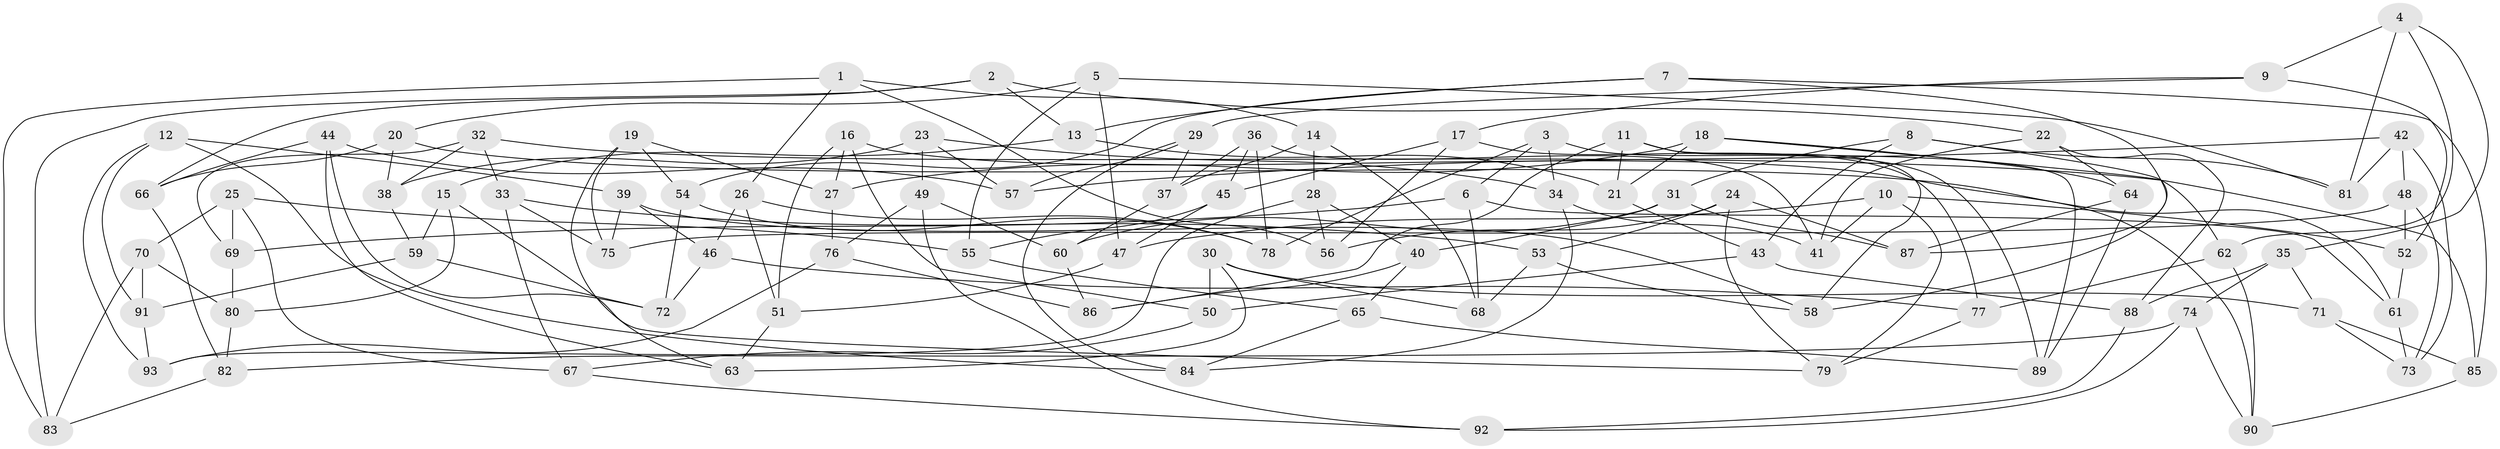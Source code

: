// coarse degree distribution, {6: 0.4307692307692308, 4: 0.5692307692307692}
// Generated by graph-tools (version 1.1) at 2025/24/03/03/25 07:24:27]
// undirected, 93 vertices, 186 edges
graph export_dot {
graph [start="1"]
  node [color=gray90,style=filled];
  1;
  2;
  3;
  4;
  5;
  6;
  7;
  8;
  9;
  10;
  11;
  12;
  13;
  14;
  15;
  16;
  17;
  18;
  19;
  20;
  21;
  22;
  23;
  24;
  25;
  26;
  27;
  28;
  29;
  30;
  31;
  32;
  33;
  34;
  35;
  36;
  37;
  38;
  39;
  40;
  41;
  42;
  43;
  44;
  45;
  46;
  47;
  48;
  49;
  50;
  51;
  52;
  53;
  54;
  55;
  56;
  57;
  58;
  59;
  60;
  61;
  62;
  63;
  64;
  65;
  66;
  67;
  68;
  69;
  70;
  71;
  72;
  73;
  74;
  75;
  76;
  77;
  78;
  79;
  80;
  81;
  82;
  83;
  84;
  85;
  86;
  87;
  88;
  89;
  90;
  91;
  92;
  93;
  1 -- 83;
  1 -- 14;
  1 -- 26;
  1 -- 56;
  2 -- 13;
  2 -- 66;
  2 -- 22;
  2 -- 83;
  3 -- 89;
  3 -- 78;
  3 -- 34;
  3 -- 6;
  4 -- 35;
  4 -- 81;
  4 -- 9;
  4 -- 62;
  5 -- 81;
  5 -- 47;
  5 -- 55;
  5 -- 20;
  6 -- 68;
  6 -- 61;
  6 -- 69;
  7 -- 13;
  7 -- 87;
  7 -- 54;
  7 -- 85;
  8 -- 81;
  8 -- 31;
  8 -- 58;
  8 -- 43;
  9 -- 17;
  9 -- 52;
  9 -- 29;
  10 -- 79;
  10 -- 52;
  10 -- 47;
  10 -- 41;
  11 -- 86;
  11 -- 89;
  11 -- 58;
  11 -- 21;
  12 -- 93;
  12 -- 39;
  12 -- 91;
  12 -- 84;
  13 -- 21;
  13 -- 15;
  14 -- 28;
  14 -- 68;
  14 -- 37;
  15 -- 79;
  15 -- 59;
  15 -- 80;
  16 -- 27;
  16 -- 90;
  16 -- 51;
  16 -- 50;
  17 -- 56;
  17 -- 45;
  17 -- 77;
  18 -- 64;
  18 -- 21;
  18 -- 62;
  18 -- 27;
  19 -- 75;
  19 -- 54;
  19 -- 27;
  19 -- 63;
  20 -- 38;
  20 -- 61;
  20 -- 66;
  21 -- 43;
  22 -- 64;
  22 -- 41;
  22 -- 88;
  23 -- 49;
  23 -- 34;
  23 -- 57;
  23 -- 38;
  24 -- 87;
  24 -- 56;
  24 -- 79;
  24 -- 53;
  25 -- 69;
  25 -- 55;
  25 -- 70;
  25 -- 67;
  26 -- 51;
  26 -- 78;
  26 -- 46;
  27 -- 76;
  28 -- 56;
  28 -- 93;
  28 -- 40;
  29 -- 57;
  29 -- 37;
  29 -- 84;
  30 -- 50;
  30 -- 68;
  30 -- 71;
  30 -- 63;
  31 -- 60;
  31 -- 87;
  31 -- 40;
  32 -- 38;
  32 -- 33;
  32 -- 69;
  32 -- 85;
  33 -- 67;
  33 -- 53;
  33 -- 75;
  34 -- 41;
  34 -- 84;
  35 -- 71;
  35 -- 88;
  35 -- 74;
  36 -- 78;
  36 -- 37;
  36 -- 41;
  36 -- 45;
  37 -- 60;
  38 -- 59;
  39 -- 58;
  39 -- 75;
  39 -- 46;
  40 -- 65;
  40 -- 86;
  42 -- 73;
  42 -- 81;
  42 -- 57;
  42 -- 48;
  43 -- 50;
  43 -- 88;
  44 -- 72;
  44 -- 63;
  44 -- 66;
  44 -- 57;
  45 -- 47;
  45 -- 55;
  46 -- 77;
  46 -- 72;
  47 -- 51;
  48 -- 52;
  48 -- 75;
  48 -- 73;
  49 -- 60;
  49 -- 76;
  49 -- 92;
  50 -- 67;
  51 -- 63;
  52 -- 61;
  53 -- 58;
  53 -- 68;
  54 -- 78;
  54 -- 72;
  55 -- 65;
  59 -- 72;
  59 -- 91;
  60 -- 86;
  61 -- 73;
  62 -- 77;
  62 -- 90;
  64 -- 87;
  64 -- 89;
  65 -- 84;
  65 -- 89;
  66 -- 82;
  67 -- 92;
  69 -- 80;
  70 -- 80;
  70 -- 83;
  70 -- 91;
  71 -- 85;
  71 -- 73;
  74 -- 90;
  74 -- 82;
  74 -- 92;
  76 -- 86;
  76 -- 93;
  77 -- 79;
  80 -- 82;
  82 -- 83;
  85 -- 90;
  88 -- 92;
  91 -- 93;
}
